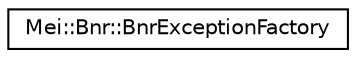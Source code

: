 digraph "Graphical Class Hierarchy"
{
  edge [fontname="Helvetica",fontsize="10",labelfontname="Helvetica",labelfontsize="10"];
  node [fontname="Helvetica",fontsize="10",shape=record];
  rankdir="LR";
  Node1 [label="Mei::Bnr::BnrExceptionFactory",height=0.2,width=0.4,color="black", fillcolor="white", style="filled",URL="$a00019.html",tooltip="BnrExceptionFactory. "];
}
